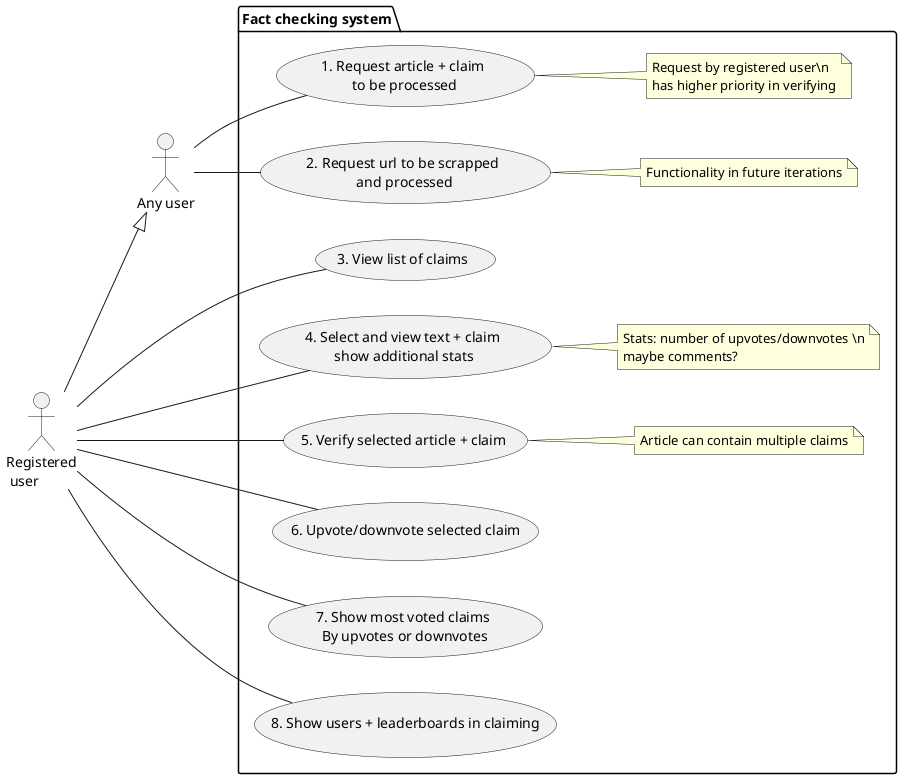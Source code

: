 @startuml
left to right direction

"Any user" as Visitor
"Registered\n user" as User
' database "Database" as db
' entity "Fact checking\n model" as check_model
' entity "Article comparison\n model \n?? or claim only ??" as comp_model

package "Fact checking system" {

  User --|> Visitor

  usecase UC1 as "1. Request article + claim\n to be processed"
  note right of UC1
    Request by registered user\n
    has higher priority in verifying
  end note

  usecase UC2 as "2. Request url to be scrapped\n and processed"
  note right of UC2 
    Functionality in future iterations
  end note

  usecase UC3 as "3. View list of claims"
  usecase UC4 as "4. Select and view text + claim\n show additional stats"
  note right of UC4 
    Stats: number of upvotes/downvotes \n
    maybe comments?
  end note

  usecase UC5 as "5. Verify selected article + claim"
  note right of UC5 
    Article can contain multiple claims
  end note

  usecase UC6 as "6. Upvote/downvote selected claim"

  usecase UC7 as "7. Show most voted claims\n By upvotes or downvotes"
  usecase UC8 as "8. Show users + leaderboards in claiming"

    Visitor -- UC1
    Visitor -- UC2
    
    User -- UC3
    User -- UC4
    User -- UC5
    User -- UC6
    User -- UC7
    User -- UC8

}
@enduml
